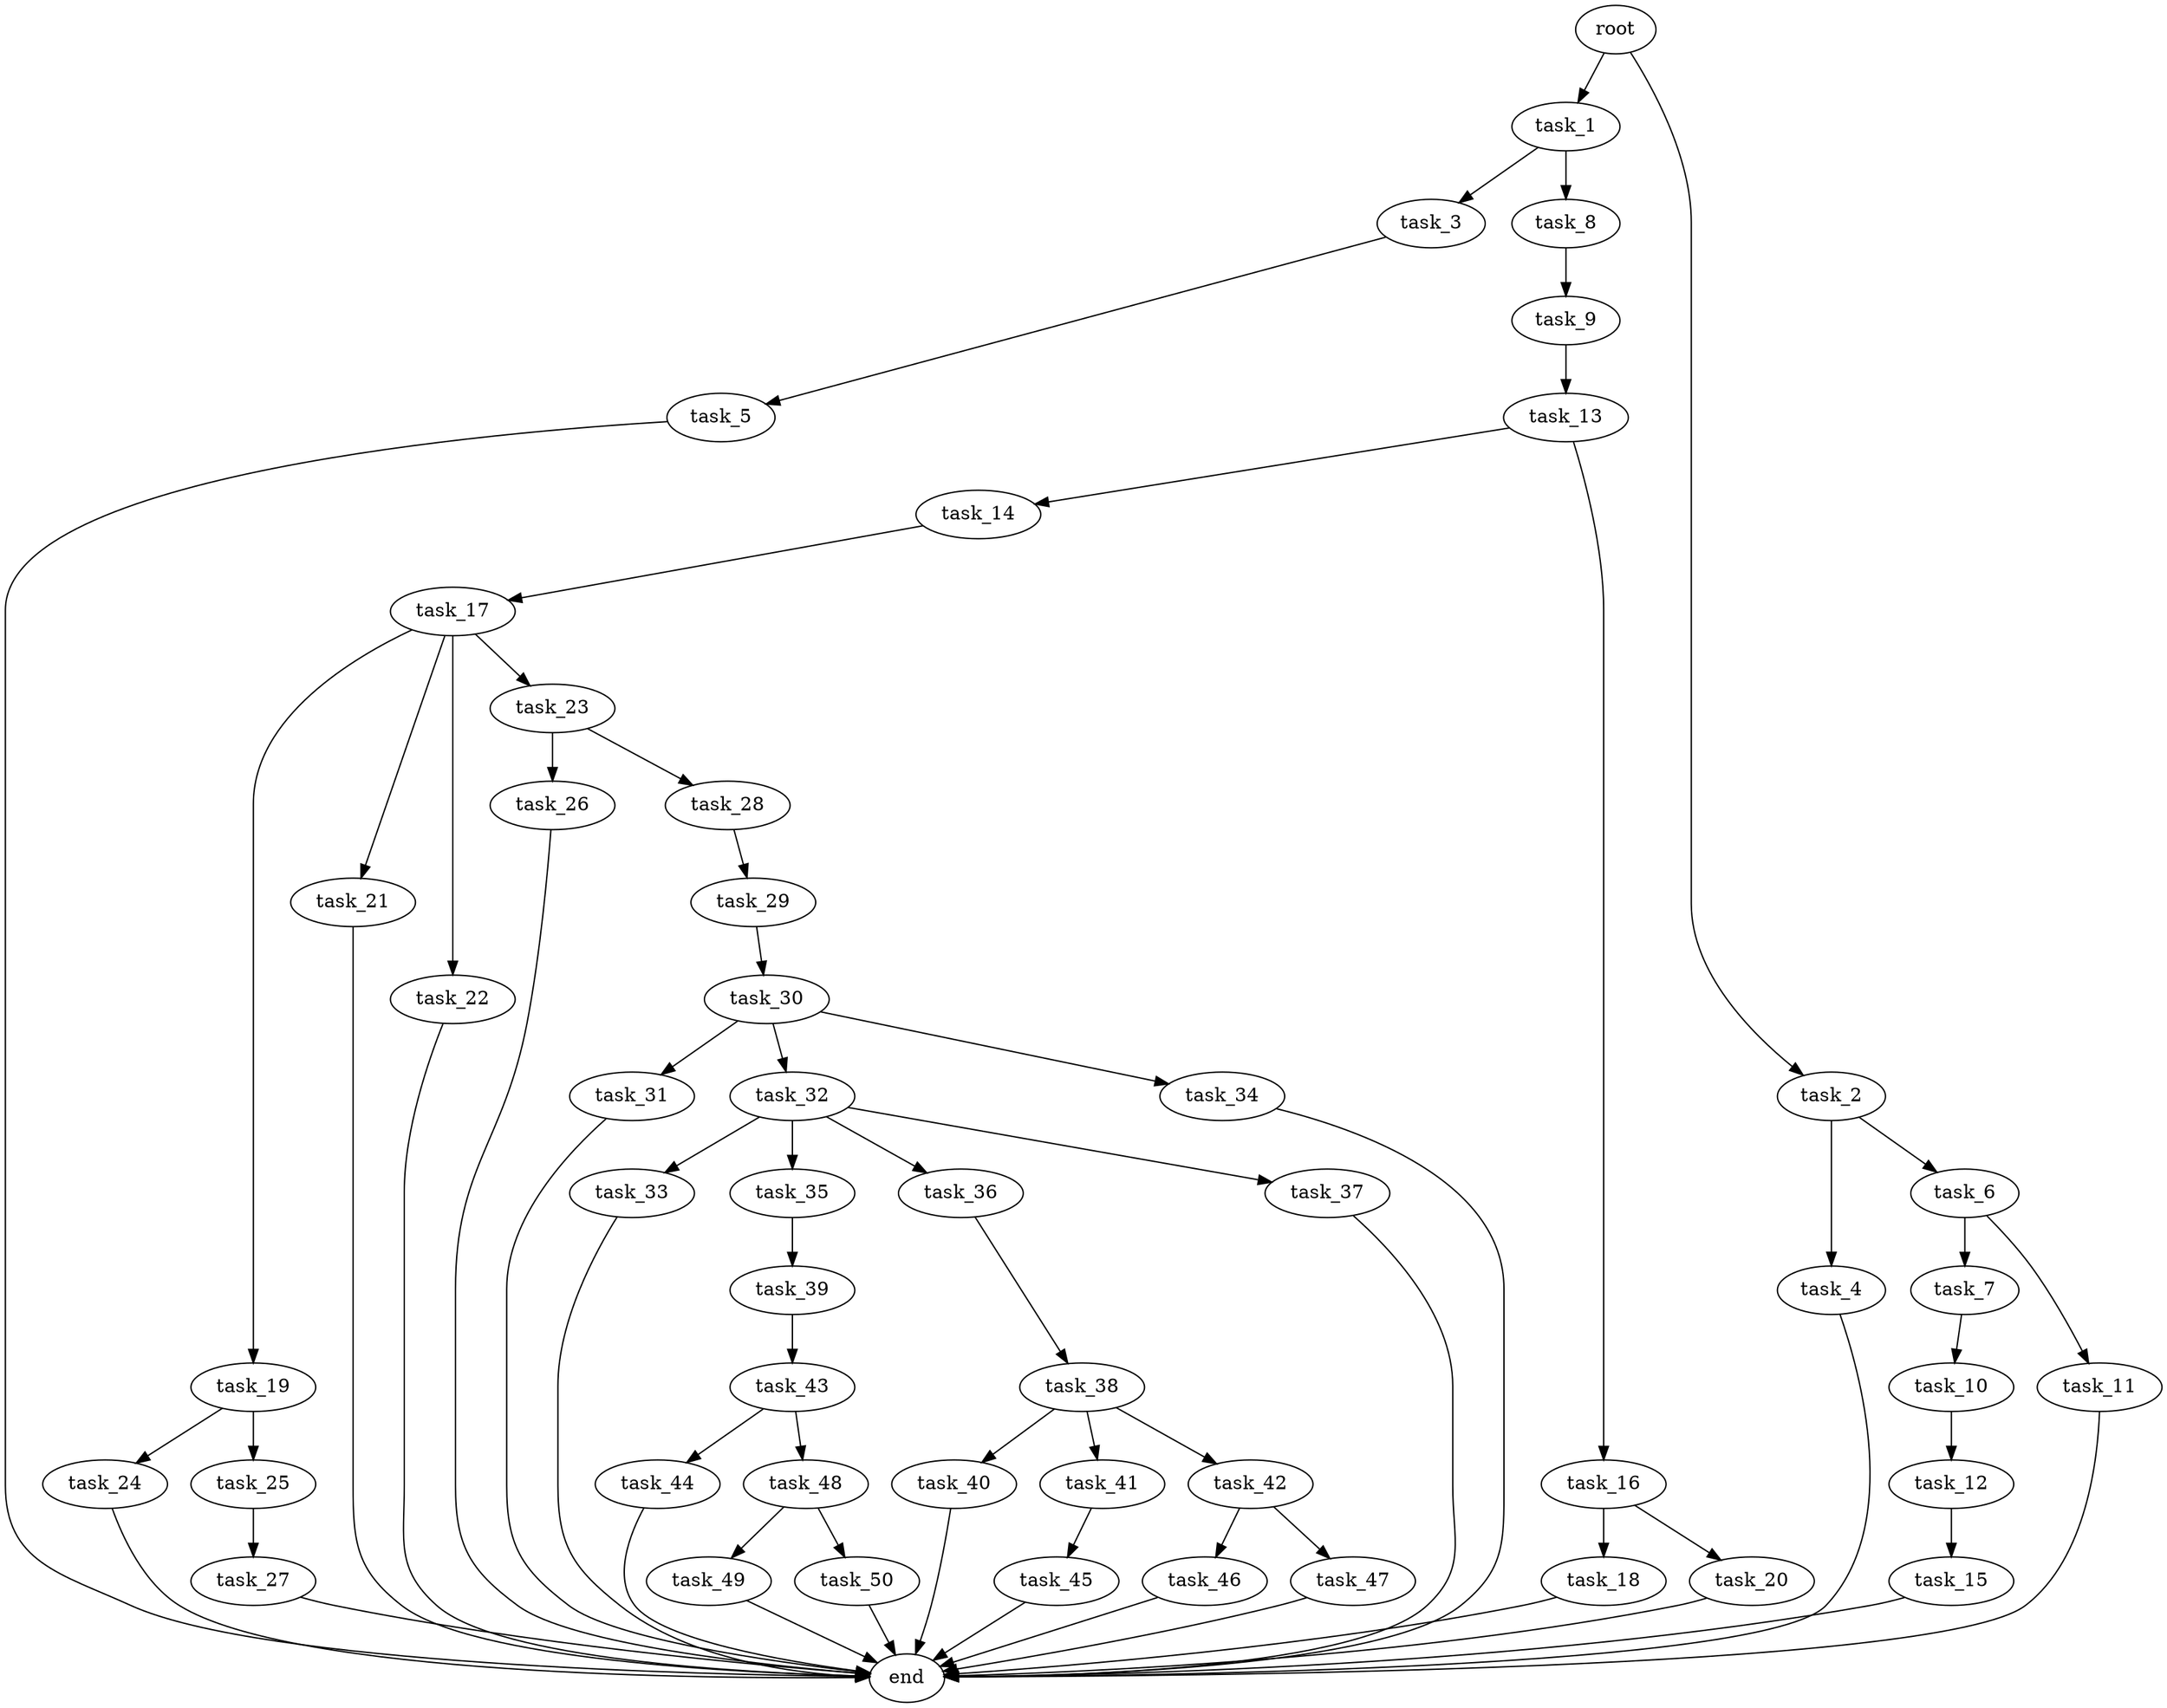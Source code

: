 digraph G {
  root [size="0.000000e+00"];
  task_1 [size="7.651296e+09"];
  task_2 [size="9.174192e+09"];
  task_3 [size="3.905779e+09"];
  task_4 [size="9.372319e+09"];
  task_5 [size="4.304780e+09"];
  task_6 [size="3.653548e+09"];
  task_7 [size="5.592591e+09"];
  task_8 [size="1.013580e+09"];
  task_9 [size="8.727263e+09"];
  task_10 [size="8.247741e+09"];
  task_11 [size="4.625613e+09"];
  task_12 [size="1.253829e+09"];
  task_13 [size="8.808482e+09"];
  task_14 [size="1.215230e+09"];
  task_15 [size="1.363339e+09"];
  task_16 [size="2.459517e+08"];
  task_17 [size="6.975162e+09"];
  task_18 [size="5.874892e+09"];
  task_19 [size="6.123943e+09"];
  task_20 [size="9.344693e+09"];
  task_21 [size="3.710573e+09"];
  task_22 [size="2.630472e+09"];
  task_23 [size="3.023294e+09"];
  task_24 [size="2.087051e+09"];
  task_25 [size="5.925704e+09"];
  task_26 [size="6.939923e+09"];
  task_27 [size="4.479156e+09"];
  task_28 [size="1.017142e+09"];
  task_29 [size="2.960410e+09"];
  task_30 [size="9.771826e+09"];
  task_31 [size="6.459236e+09"];
  task_32 [size="3.606832e+09"];
  task_33 [size="5.002095e+07"];
  task_34 [size="8.739436e+09"];
  task_35 [size="5.993398e+09"];
  task_36 [size="2.374133e+09"];
  task_37 [size="6.614459e+09"];
  task_38 [size="4.754886e+09"];
  task_39 [size="8.399440e+09"];
  task_40 [size="9.914637e+08"];
  task_41 [size="5.410523e+09"];
  task_42 [size="3.951802e+09"];
  task_43 [size="9.537692e+09"];
  task_44 [size="5.832329e+09"];
  task_45 [size="1.510003e+09"];
  task_46 [size="3.222220e+09"];
  task_47 [size="6.043763e+09"];
  task_48 [size="8.522594e+09"];
  task_49 [size="5.485498e+08"];
  task_50 [size="2.395119e+08"];
  end [size="0.000000e+00"];

  root -> task_1 [size="1.000000e-12"];
  root -> task_2 [size="1.000000e-12"];
  task_1 -> task_3 [size="3.905779e+08"];
  task_1 -> task_8 [size="1.013580e+08"];
  task_2 -> task_4 [size="9.372319e+08"];
  task_2 -> task_6 [size="3.653548e+08"];
  task_3 -> task_5 [size="4.304780e+08"];
  task_4 -> end [size="1.000000e-12"];
  task_5 -> end [size="1.000000e-12"];
  task_6 -> task_7 [size="5.592591e+08"];
  task_6 -> task_11 [size="4.625613e+08"];
  task_7 -> task_10 [size="8.247741e+08"];
  task_8 -> task_9 [size="8.727263e+08"];
  task_9 -> task_13 [size="8.808482e+08"];
  task_10 -> task_12 [size="1.253829e+08"];
  task_11 -> end [size="1.000000e-12"];
  task_12 -> task_15 [size="1.363339e+08"];
  task_13 -> task_14 [size="1.215230e+08"];
  task_13 -> task_16 [size="2.459517e+07"];
  task_14 -> task_17 [size="6.975162e+08"];
  task_15 -> end [size="1.000000e-12"];
  task_16 -> task_18 [size="5.874892e+08"];
  task_16 -> task_20 [size="9.344693e+08"];
  task_17 -> task_19 [size="6.123943e+08"];
  task_17 -> task_21 [size="3.710573e+08"];
  task_17 -> task_22 [size="2.630472e+08"];
  task_17 -> task_23 [size="3.023294e+08"];
  task_18 -> end [size="1.000000e-12"];
  task_19 -> task_24 [size="2.087051e+08"];
  task_19 -> task_25 [size="5.925704e+08"];
  task_20 -> end [size="1.000000e-12"];
  task_21 -> end [size="1.000000e-12"];
  task_22 -> end [size="1.000000e-12"];
  task_23 -> task_26 [size="6.939923e+08"];
  task_23 -> task_28 [size="1.017142e+08"];
  task_24 -> end [size="1.000000e-12"];
  task_25 -> task_27 [size="4.479156e+08"];
  task_26 -> end [size="1.000000e-12"];
  task_27 -> end [size="1.000000e-12"];
  task_28 -> task_29 [size="2.960410e+08"];
  task_29 -> task_30 [size="9.771826e+08"];
  task_30 -> task_31 [size="6.459236e+08"];
  task_30 -> task_32 [size="3.606832e+08"];
  task_30 -> task_34 [size="8.739436e+08"];
  task_31 -> end [size="1.000000e-12"];
  task_32 -> task_33 [size="5.002095e+06"];
  task_32 -> task_35 [size="5.993398e+08"];
  task_32 -> task_36 [size="2.374133e+08"];
  task_32 -> task_37 [size="6.614459e+08"];
  task_33 -> end [size="1.000000e-12"];
  task_34 -> end [size="1.000000e-12"];
  task_35 -> task_39 [size="8.399440e+08"];
  task_36 -> task_38 [size="4.754886e+08"];
  task_37 -> end [size="1.000000e-12"];
  task_38 -> task_40 [size="9.914637e+07"];
  task_38 -> task_41 [size="5.410523e+08"];
  task_38 -> task_42 [size="3.951802e+08"];
  task_39 -> task_43 [size="9.537692e+08"];
  task_40 -> end [size="1.000000e-12"];
  task_41 -> task_45 [size="1.510003e+08"];
  task_42 -> task_46 [size="3.222220e+08"];
  task_42 -> task_47 [size="6.043763e+08"];
  task_43 -> task_44 [size="5.832329e+08"];
  task_43 -> task_48 [size="8.522594e+08"];
  task_44 -> end [size="1.000000e-12"];
  task_45 -> end [size="1.000000e-12"];
  task_46 -> end [size="1.000000e-12"];
  task_47 -> end [size="1.000000e-12"];
  task_48 -> task_49 [size="5.485498e+07"];
  task_48 -> task_50 [size="2.395119e+07"];
  task_49 -> end [size="1.000000e-12"];
  task_50 -> end [size="1.000000e-12"];
}
